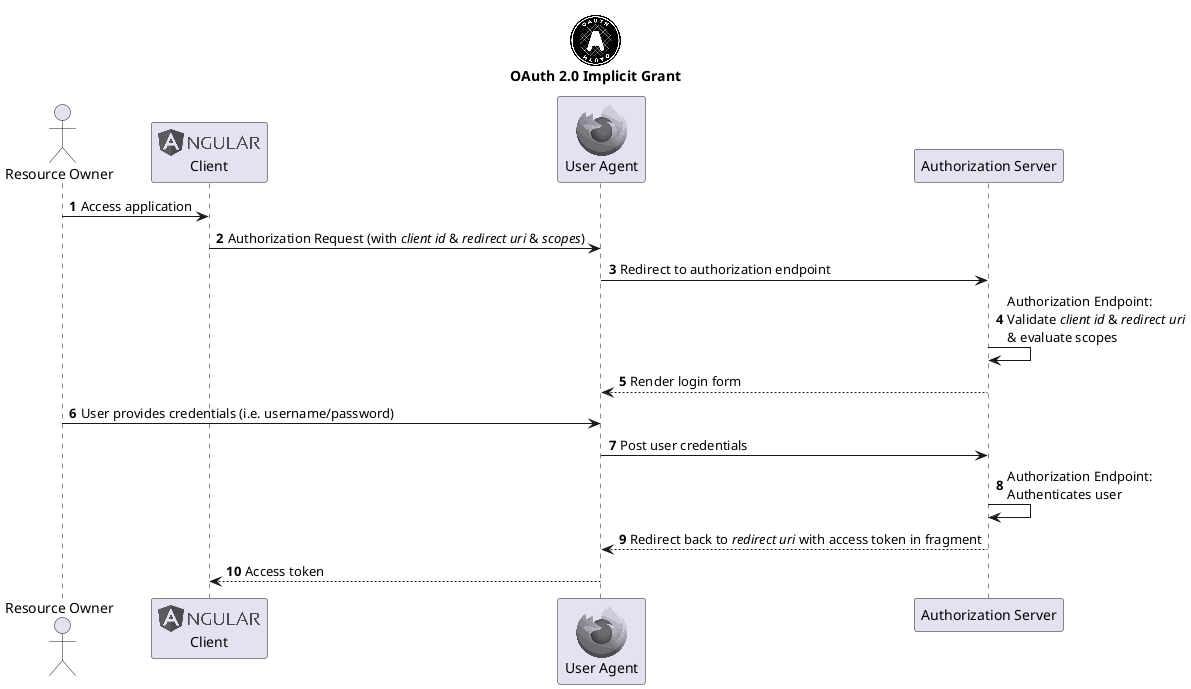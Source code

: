 @startuml
'https://plantuml.com/sequence-diagram

!include <logos/oauth>
!include <logos/firefox>
!include <logos/angular>

title "<$oauth>\nOAuth 2.0 Implicit Grant"

autonumber

actor "Resource Owner" as ro
participant "<$angular>\nClient" as client
participant "<$firefox>\nUser Agent" as ua
participant "Authorization Server" as authzserver

ro -> client: Access application
client -> ua: Authorization Request (with //client id// & //redirect uri// & //scopes//)
ua -> authzserver: Redirect to authorization endpoint
authzserver -> authzserver: Authorization Endpoint:\nValidate //client id// & //redirect uri//\n& evaluate scopes
ua <-- authzserver: Render login form
ro -> ua: User provides credentials (i.e. username/password)
ua -> authzserver: Post user credentials
authzserver -> authzserver: Authorization Endpoint:\nAuthenticates user
ua <-- authzserver: Redirect back to //redirect uri// with access token in fragment
client <-- ua: Access token

@enduml